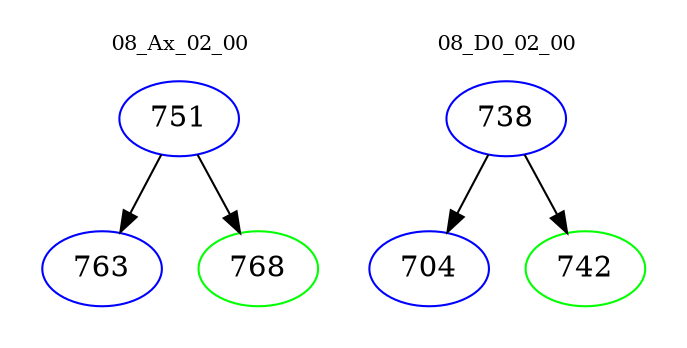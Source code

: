 digraph{
subgraph cluster_0 {
color = white
label = "08_Ax_02_00";
fontsize=10;
T0_751 [label="751", color="blue"]
T0_751 -> T0_763 [color="black"]
T0_763 [label="763", color="blue"]
T0_751 -> T0_768 [color="black"]
T0_768 [label="768", color="green"]
}
subgraph cluster_1 {
color = white
label = "08_D0_02_00";
fontsize=10;
T1_738 [label="738", color="blue"]
T1_738 -> T1_704 [color="black"]
T1_704 [label="704", color="blue"]
T1_738 -> T1_742 [color="black"]
T1_742 [label="742", color="green"]
}
}
